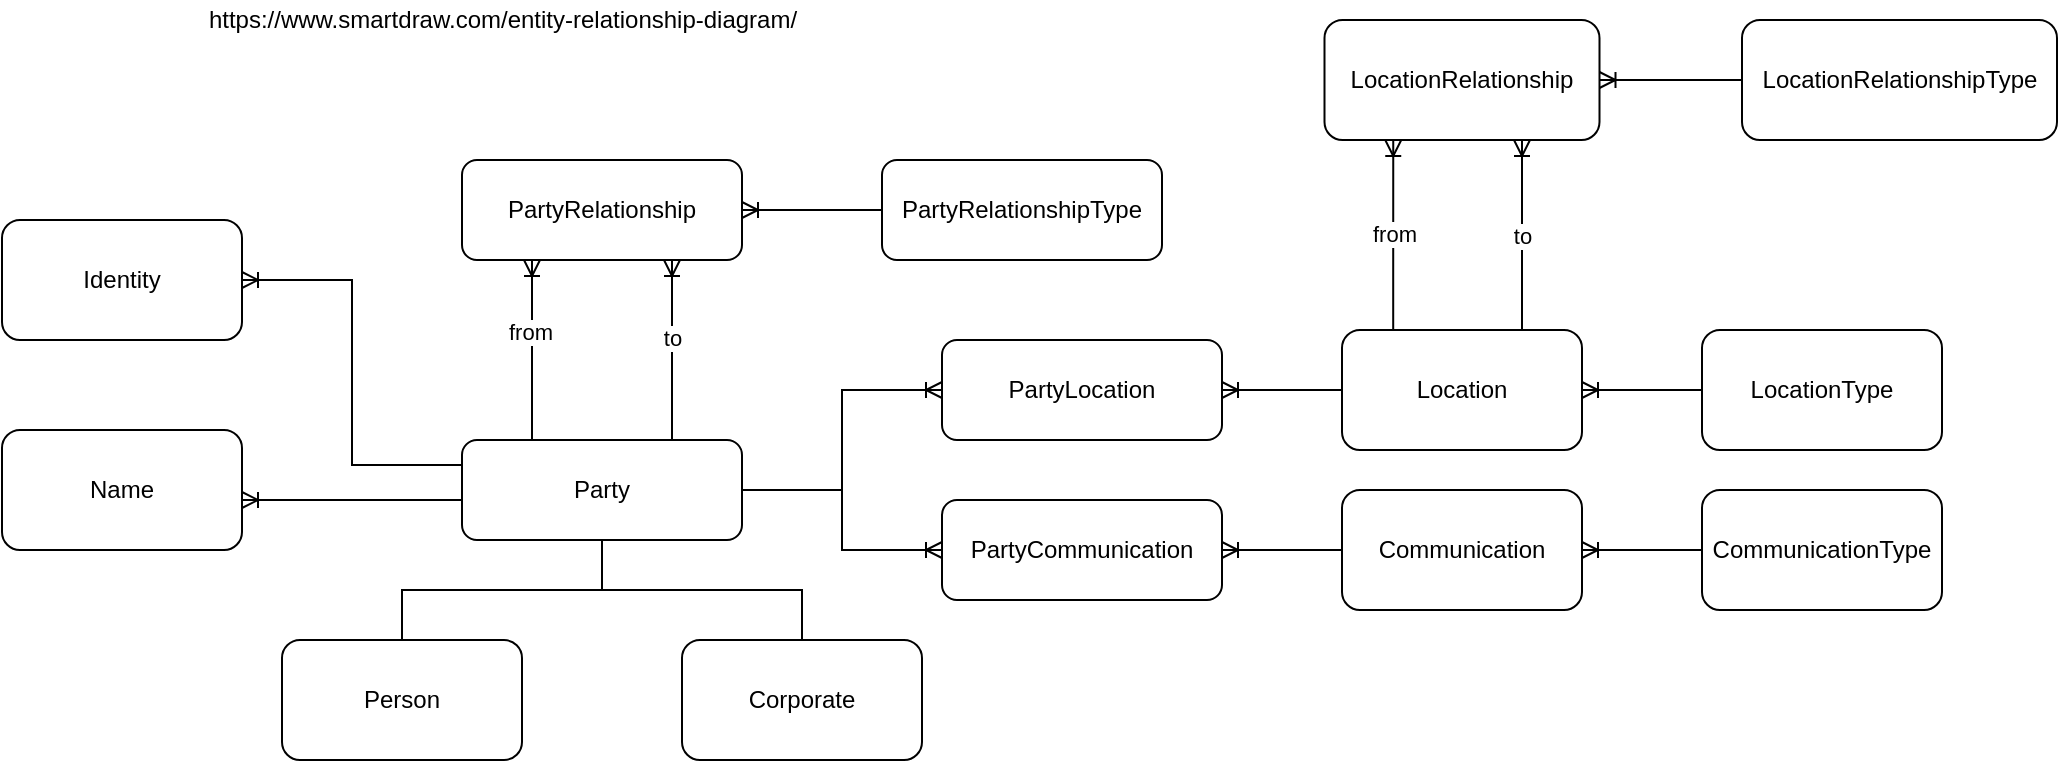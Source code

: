 <mxfile version="15.9.4" type="github">
  <diagram id="LjoO7NFVbJmHt4rmLPar" name="Page-1">
    <mxGraphModel dx="716" dy="399" grid="1" gridSize="10" guides="1" tooltips="1" connect="1" arrows="1" fold="1" page="1" pageScale="1" pageWidth="1100" pageHeight="850" math="0" shadow="0">
      <root>
        <mxCell id="0" />
        <mxCell id="1" parent="0" />
        <mxCell id="BLckT2Vn7VJcxvCxK2wA-1" value="Party" style="rounded=1;whiteSpace=wrap;html=1;" vertex="1" parent="1">
          <mxGeometry x="400" y="290" width="140" height="50" as="geometry" />
        </mxCell>
        <mxCell id="BLckT2Vn7VJcxvCxK2wA-3" style="edgeStyle=orthogonalEdgeStyle;rounded=0;orthogonalLoop=1;jettySize=auto;html=1;exitX=0.25;exitY=1;exitDx=0;exitDy=0;entryX=0.25;entryY=0;entryDx=0;entryDy=0;endArrow=none;endFill=0;startArrow=ERoneToMany;startFill=0;" edge="1" parent="1" source="BLckT2Vn7VJcxvCxK2wA-2" target="BLckT2Vn7VJcxvCxK2wA-1">
          <mxGeometry relative="1" as="geometry" />
        </mxCell>
        <mxCell id="BLckT2Vn7VJcxvCxK2wA-5" value="from" style="edgeLabel;html=1;align=center;verticalAlign=middle;resizable=0;points=[];" vertex="1" connectable="0" parent="BLckT2Vn7VJcxvCxK2wA-3">
          <mxGeometry x="-0.198" y="-1" relative="1" as="geometry">
            <mxPoint as="offset" />
          </mxGeometry>
        </mxCell>
        <mxCell id="BLckT2Vn7VJcxvCxK2wA-4" style="edgeStyle=orthogonalEdgeStyle;rounded=0;orthogonalLoop=1;jettySize=auto;html=1;exitX=0.75;exitY=1;exitDx=0;exitDy=0;entryX=0.75;entryY=0;entryDx=0;entryDy=0;endArrow=none;endFill=0;startArrow=ERoneToMany;startFill=0;" edge="1" parent="1" source="BLckT2Vn7VJcxvCxK2wA-2" target="BLckT2Vn7VJcxvCxK2wA-1">
          <mxGeometry relative="1" as="geometry" />
        </mxCell>
        <mxCell id="BLckT2Vn7VJcxvCxK2wA-6" value="to" style="edgeLabel;html=1;align=center;verticalAlign=middle;resizable=0;points=[];" vertex="1" connectable="0" parent="BLckT2Vn7VJcxvCxK2wA-4">
          <mxGeometry x="-0.135" relative="1" as="geometry">
            <mxPoint as="offset" />
          </mxGeometry>
        </mxCell>
        <mxCell id="BLckT2Vn7VJcxvCxK2wA-8" style="edgeStyle=orthogonalEdgeStyle;rounded=0;orthogonalLoop=1;jettySize=auto;html=1;entryX=0;entryY=0.5;entryDx=0;entryDy=0;endArrow=none;endFill=0;startArrow=ERoneToMany;startFill=0;" edge="1" parent="1" source="BLckT2Vn7VJcxvCxK2wA-2" target="BLckT2Vn7VJcxvCxK2wA-7">
          <mxGeometry relative="1" as="geometry" />
        </mxCell>
        <mxCell id="BLckT2Vn7VJcxvCxK2wA-2" value="PartyRelationship" style="rounded=1;whiteSpace=wrap;html=1;" vertex="1" parent="1">
          <mxGeometry x="400" y="150" width="140" height="50" as="geometry" />
        </mxCell>
        <mxCell id="BLckT2Vn7VJcxvCxK2wA-7" value="PartyRelationshipType" style="rounded=1;whiteSpace=wrap;html=1;" vertex="1" parent="1">
          <mxGeometry x="610" y="150" width="140" height="50" as="geometry" />
        </mxCell>
        <mxCell id="BLckT2Vn7VJcxvCxK2wA-10" value="https://www.smartdraw.com/entity-relationship-diagram/" style="text;html=1;align=center;verticalAlign=middle;resizable=0;points=[];autosize=1;strokeColor=none;fillColor=none;" vertex="1" parent="1">
          <mxGeometry x="265" y="70" width="310" height="20" as="geometry" />
        </mxCell>
        <mxCell id="BLckT2Vn7VJcxvCxK2wA-13" style="edgeStyle=orthogonalEdgeStyle;rounded=0;orthogonalLoop=1;jettySize=auto;html=1;startArrow=none;startFill=0;endArrow=none;endFill=0;" edge="1" parent="1" source="BLckT2Vn7VJcxvCxK2wA-11" target="BLckT2Vn7VJcxvCxK2wA-1">
          <mxGeometry relative="1" as="geometry" />
        </mxCell>
        <mxCell id="BLckT2Vn7VJcxvCxK2wA-11" value="Person" style="rounded=1;whiteSpace=wrap;html=1;" vertex="1" parent="1">
          <mxGeometry x="310" y="390" width="120" height="60" as="geometry" />
        </mxCell>
        <mxCell id="BLckT2Vn7VJcxvCxK2wA-15" style="edgeStyle=orthogonalEdgeStyle;rounded=0;orthogonalLoop=1;jettySize=auto;html=1;startArrow=none;startFill=0;endArrow=none;endFill=0;" edge="1" parent="1" source="BLckT2Vn7VJcxvCxK2wA-12" target="BLckT2Vn7VJcxvCxK2wA-1">
          <mxGeometry relative="1" as="geometry" />
        </mxCell>
        <mxCell id="BLckT2Vn7VJcxvCxK2wA-12" value="Corporate" style="rounded=1;whiteSpace=wrap;html=1;" vertex="1" parent="1">
          <mxGeometry x="510" y="390" width="120" height="60" as="geometry" />
        </mxCell>
        <mxCell id="BLckT2Vn7VJcxvCxK2wA-18" style="edgeStyle=orthogonalEdgeStyle;rounded=0;orthogonalLoop=1;jettySize=auto;html=1;startArrow=ERoneToMany;startFill=0;endArrow=none;endFill=0;" edge="1" parent="1" source="BLckT2Vn7VJcxvCxK2wA-16" target="BLckT2Vn7VJcxvCxK2wA-1">
          <mxGeometry relative="1" as="geometry">
            <Array as="points">
              <mxPoint x="360" y="320" />
              <mxPoint x="360" y="320" />
            </Array>
          </mxGeometry>
        </mxCell>
        <mxCell id="BLckT2Vn7VJcxvCxK2wA-16" value="Name" style="rounded=1;whiteSpace=wrap;html=1;" vertex="1" parent="1">
          <mxGeometry x="170" y="285" width="120" height="60" as="geometry" />
        </mxCell>
        <mxCell id="BLckT2Vn7VJcxvCxK2wA-19" style="edgeStyle=orthogonalEdgeStyle;rounded=0;orthogonalLoop=1;jettySize=auto;html=1;entryX=0;entryY=0.25;entryDx=0;entryDy=0;startArrow=ERoneToMany;startFill=0;endArrow=none;endFill=0;" edge="1" parent="1" source="BLckT2Vn7VJcxvCxK2wA-17" target="BLckT2Vn7VJcxvCxK2wA-1">
          <mxGeometry relative="1" as="geometry" />
        </mxCell>
        <mxCell id="BLckT2Vn7VJcxvCxK2wA-17" value="Identity" style="rounded=1;whiteSpace=wrap;html=1;" vertex="1" parent="1">
          <mxGeometry x="170" y="180" width="120" height="60" as="geometry" />
        </mxCell>
        <mxCell id="BLckT2Vn7VJcxvCxK2wA-33" style="edgeStyle=orthogonalEdgeStyle;rounded=0;orthogonalLoop=1;jettySize=auto;html=1;startArrow=ERoneToMany;startFill=0;endArrow=none;endFill=0;" edge="1" parent="1" source="BLckT2Vn7VJcxvCxK2wA-20" target="BLckT2Vn7VJcxvCxK2wA-32">
          <mxGeometry relative="1" as="geometry" />
        </mxCell>
        <mxCell id="BLckT2Vn7VJcxvCxK2wA-20" value="Location" style="rounded=1;whiteSpace=wrap;html=1;" vertex="1" parent="1">
          <mxGeometry x="840" y="235" width="120" height="60" as="geometry" />
        </mxCell>
        <mxCell id="BLckT2Vn7VJcxvCxK2wA-31" style="edgeStyle=orthogonalEdgeStyle;rounded=0;orthogonalLoop=1;jettySize=auto;html=1;startArrow=ERoneToMany;startFill=0;endArrow=none;endFill=0;" edge="1" parent="1" source="BLckT2Vn7VJcxvCxK2wA-22" target="BLckT2Vn7VJcxvCxK2wA-30">
          <mxGeometry relative="1" as="geometry" />
        </mxCell>
        <mxCell id="BLckT2Vn7VJcxvCxK2wA-22" value="Communication" style="rounded=1;whiteSpace=wrap;html=1;" vertex="1" parent="1">
          <mxGeometry x="840" y="315" width="120" height="60" as="geometry" />
        </mxCell>
        <mxCell id="BLckT2Vn7VJcxvCxK2wA-26" style="edgeStyle=orthogonalEdgeStyle;rounded=0;orthogonalLoop=1;jettySize=auto;html=1;startArrow=ERoneToMany;startFill=0;endArrow=none;endFill=0;" edge="1" parent="1" source="BLckT2Vn7VJcxvCxK2wA-24" target="BLckT2Vn7VJcxvCxK2wA-1">
          <mxGeometry relative="1" as="geometry" />
        </mxCell>
        <mxCell id="BLckT2Vn7VJcxvCxK2wA-28" style="edgeStyle=orthogonalEdgeStyle;rounded=0;orthogonalLoop=1;jettySize=auto;html=1;startArrow=ERoneToMany;startFill=0;endArrow=none;endFill=0;" edge="1" parent="1" source="BLckT2Vn7VJcxvCxK2wA-24" target="BLckT2Vn7VJcxvCxK2wA-20">
          <mxGeometry relative="1" as="geometry" />
        </mxCell>
        <mxCell id="BLckT2Vn7VJcxvCxK2wA-24" value="PartyLocation" style="rounded=1;whiteSpace=wrap;html=1;" vertex="1" parent="1">
          <mxGeometry x="640" y="240" width="140" height="50" as="geometry" />
        </mxCell>
        <mxCell id="BLckT2Vn7VJcxvCxK2wA-27" style="edgeStyle=orthogonalEdgeStyle;rounded=0;orthogonalLoop=1;jettySize=auto;html=1;startArrow=ERoneToMany;startFill=0;endArrow=none;endFill=0;" edge="1" parent="1" source="BLckT2Vn7VJcxvCxK2wA-25" target="BLckT2Vn7VJcxvCxK2wA-1">
          <mxGeometry relative="1" as="geometry" />
        </mxCell>
        <mxCell id="BLckT2Vn7VJcxvCxK2wA-29" style="edgeStyle=orthogonalEdgeStyle;rounded=0;orthogonalLoop=1;jettySize=auto;html=1;entryX=0;entryY=0.5;entryDx=0;entryDy=0;startArrow=ERoneToMany;startFill=0;endArrow=none;endFill=0;" edge="1" parent="1" source="BLckT2Vn7VJcxvCxK2wA-25" target="BLckT2Vn7VJcxvCxK2wA-22">
          <mxGeometry relative="1" as="geometry" />
        </mxCell>
        <mxCell id="BLckT2Vn7VJcxvCxK2wA-25" value="PartyCommunication" style="rounded=1;whiteSpace=wrap;html=1;" vertex="1" parent="1">
          <mxGeometry x="640" y="320" width="140" height="50" as="geometry" />
        </mxCell>
        <mxCell id="BLckT2Vn7VJcxvCxK2wA-30" value="CommunicationType" style="rounded=1;whiteSpace=wrap;html=1;" vertex="1" parent="1">
          <mxGeometry x="1020" y="315" width="120" height="60" as="geometry" />
        </mxCell>
        <mxCell id="BLckT2Vn7VJcxvCxK2wA-32" value="LocationType" style="rounded=1;whiteSpace=wrap;html=1;" vertex="1" parent="1">
          <mxGeometry x="1020" y="235" width="120" height="60" as="geometry" />
        </mxCell>
        <mxCell id="BLckT2Vn7VJcxvCxK2wA-35" value="from" style="edgeStyle=orthogonalEdgeStyle;rounded=0;orthogonalLoop=1;jettySize=auto;html=1;exitX=0.25;exitY=1;exitDx=0;exitDy=0;startArrow=ERoneToMany;startFill=0;endArrow=none;endFill=0;" edge="1" parent="1" source="BLckT2Vn7VJcxvCxK2wA-34" target="BLckT2Vn7VJcxvCxK2wA-20">
          <mxGeometry relative="1" as="geometry">
            <Array as="points">
              <mxPoint x="866" y="210" />
              <mxPoint x="866" y="210" />
            </Array>
          </mxGeometry>
        </mxCell>
        <mxCell id="BLckT2Vn7VJcxvCxK2wA-36" value="to" style="edgeStyle=orthogonalEdgeStyle;rounded=0;orthogonalLoop=1;jettySize=auto;html=1;entryX=0.75;entryY=0;entryDx=0;entryDy=0;startArrow=ERoneToMany;startFill=0;endArrow=none;endFill=0;" edge="1" parent="1" source="BLckT2Vn7VJcxvCxK2wA-34" target="BLckT2Vn7VJcxvCxK2wA-20">
          <mxGeometry relative="1" as="geometry">
            <Array as="points">
              <mxPoint x="930" y="140" />
              <mxPoint x="930" y="140" />
            </Array>
          </mxGeometry>
        </mxCell>
        <mxCell id="BLckT2Vn7VJcxvCxK2wA-38" style="edgeStyle=orthogonalEdgeStyle;rounded=0;orthogonalLoop=1;jettySize=auto;html=1;exitX=1;exitY=0.5;exitDx=0;exitDy=0;startArrow=ERoneToMany;startFill=0;endArrow=none;endFill=0;" edge="1" parent="1" source="BLckT2Vn7VJcxvCxK2wA-34" target="BLckT2Vn7VJcxvCxK2wA-37">
          <mxGeometry relative="1" as="geometry" />
        </mxCell>
        <mxCell id="BLckT2Vn7VJcxvCxK2wA-34" value="LocationRelationship" style="rounded=1;whiteSpace=wrap;html=1;" vertex="1" parent="1">
          <mxGeometry x="831.25" y="80" width="137.5" height="60" as="geometry" />
        </mxCell>
        <mxCell id="BLckT2Vn7VJcxvCxK2wA-37" value="LocationRelationshipType" style="rounded=1;whiteSpace=wrap;html=1;" vertex="1" parent="1">
          <mxGeometry x="1040" y="80" width="157.5" height="60" as="geometry" />
        </mxCell>
      </root>
    </mxGraphModel>
  </diagram>
</mxfile>
